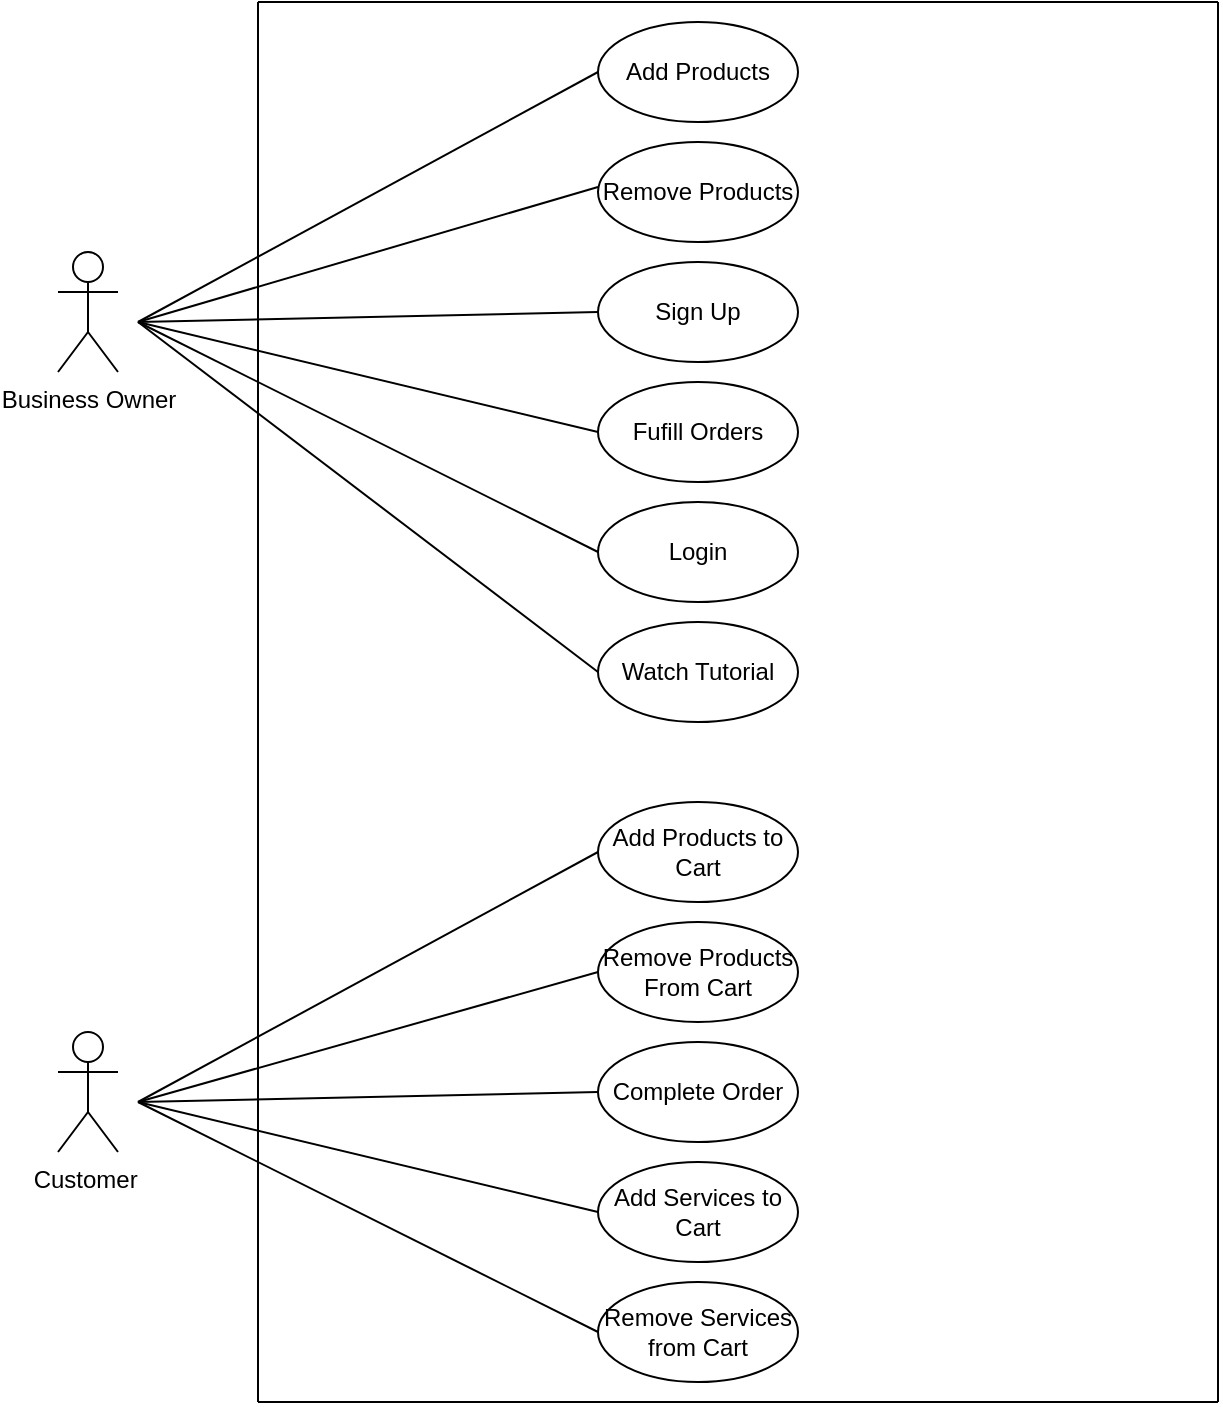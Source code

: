 <mxfile version="14.6.6" type="github">
  <diagram id="yY90U4RdEbYdxf410obB" name="Page-1">
    <mxGraphModel dx="1306" dy="664" grid="1" gridSize="10" guides="1" tooltips="1" connect="1" arrows="1" fold="1" page="1" pageScale="1" pageWidth="850" pageHeight="1100" math="0" shadow="0">
      <root>
        <mxCell id="0" />
        <mxCell id="1" parent="0" />
        <mxCell id="WH1sUQ4tS5VsA4-MWuWP-1" value="Business Owner" style="shape=umlActor;verticalLabelPosition=bottom;verticalAlign=top;html=1;outlineConnect=0;" vertex="1" parent="1">
          <mxGeometry x="140" y="305" width="30" height="60" as="geometry" />
        </mxCell>
        <mxCell id="WH1sUQ4tS5VsA4-MWuWP-2" value="Customer&amp;nbsp;" style="shape=umlActor;verticalLabelPosition=bottom;verticalAlign=top;html=1;outlineConnect=0;" vertex="1" parent="1">
          <mxGeometry x="140" y="695" width="30" height="60" as="geometry" />
        </mxCell>
        <mxCell id="WH1sUQ4tS5VsA4-MWuWP-5" value="" style="endArrow=none;html=1;" edge="1" parent="1">
          <mxGeometry width="50" height="50" relative="1" as="geometry">
            <mxPoint x="240" y="880" as="sourcePoint" />
            <mxPoint x="240" y="180" as="targetPoint" />
          </mxGeometry>
        </mxCell>
        <mxCell id="WH1sUQ4tS5VsA4-MWuWP-6" value="" style="endArrow=none;html=1;" edge="1" parent="1">
          <mxGeometry width="50" height="50" relative="1" as="geometry">
            <mxPoint x="240" y="880" as="sourcePoint" />
            <mxPoint x="720" y="880" as="targetPoint" />
          </mxGeometry>
        </mxCell>
        <mxCell id="WH1sUQ4tS5VsA4-MWuWP-7" value="" style="endArrow=none;html=1;" edge="1" parent="1">
          <mxGeometry width="50" height="50" relative="1" as="geometry">
            <mxPoint x="720" y="880" as="sourcePoint" />
            <mxPoint x="720" y="180" as="targetPoint" />
          </mxGeometry>
        </mxCell>
        <mxCell id="WH1sUQ4tS5VsA4-MWuWP-8" value="" style="endArrow=none;html=1;" edge="1" parent="1">
          <mxGeometry width="50" height="50" relative="1" as="geometry">
            <mxPoint x="240" y="180" as="sourcePoint" />
            <mxPoint x="720" y="180" as="targetPoint" />
          </mxGeometry>
        </mxCell>
        <mxCell id="WH1sUQ4tS5VsA4-MWuWP-9" value="Sign Up" style="ellipse;whiteSpace=wrap;html=1;" vertex="1" parent="1">
          <mxGeometry x="410" y="310" width="100" height="50" as="geometry" />
        </mxCell>
        <mxCell id="WH1sUQ4tS5VsA4-MWuWP-10" value="Add Products" style="ellipse;whiteSpace=wrap;html=1;" vertex="1" parent="1">
          <mxGeometry x="410" y="190" width="100" height="50" as="geometry" />
        </mxCell>
        <mxCell id="WH1sUQ4tS5VsA4-MWuWP-11" value="Login" style="ellipse;whiteSpace=wrap;html=1;" vertex="1" parent="1">
          <mxGeometry x="410" y="430" width="100" height="50" as="geometry" />
        </mxCell>
        <mxCell id="WH1sUQ4tS5VsA4-MWuWP-12" value="Remove Products" style="ellipse;whiteSpace=wrap;html=1;" vertex="1" parent="1">
          <mxGeometry x="410" y="250" width="100" height="50" as="geometry" />
        </mxCell>
        <mxCell id="WH1sUQ4tS5VsA4-MWuWP-13" value="Fufill Orders" style="ellipse;whiteSpace=wrap;html=1;" vertex="1" parent="1">
          <mxGeometry x="410" y="370" width="100" height="50" as="geometry" />
        </mxCell>
        <mxCell id="WH1sUQ4tS5VsA4-MWuWP-14" value="Watch Tutorial" style="ellipse;whiteSpace=wrap;html=1;" vertex="1" parent="1">
          <mxGeometry x="410" y="490" width="100" height="50" as="geometry" />
        </mxCell>
        <mxCell id="WH1sUQ4tS5VsA4-MWuWP-15" value="" style="endArrow=none;html=1;entryX=0;entryY=0.5;entryDx=0;entryDy=0;" edge="1" parent="1" target="WH1sUQ4tS5VsA4-MWuWP-10">
          <mxGeometry width="50" height="50" relative="1" as="geometry">
            <mxPoint x="180" y="340" as="sourcePoint" />
            <mxPoint x="450" y="370" as="targetPoint" />
          </mxGeometry>
        </mxCell>
        <mxCell id="WH1sUQ4tS5VsA4-MWuWP-16" value="" style="endArrow=none;html=1;entryX=0;entryY=0.5;entryDx=0;entryDy=0;" edge="1" parent="1">
          <mxGeometry width="50" height="50" relative="1" as="geometry">
            <mxPoint x="180" y="340" as="sourcePoint" />
            <mxPoint x="410" y="272.5" as="targetPoint" />
          </mxGeometry>
        </mxCell>
        <mxCell id="WH1sUQ4tS5VsA4-MWuWP-17" value="" style="endArrow=none;html=1;entryX=0;entryY=0.5;entryDx=0;entryDy=0;" edge="1" parent="1" target="WH1sUQ4tS5VsA4-MWuWP-9">
          <mxGeometry width="50" height="50" relative="1" as="geometry">
            <mxPoint x="180" y="340" as="sourcePoint" />
            <mxPoint x="550" y="312.5" as="targetPoint" />
          </mxGeometry>
        </mxCell>
        <mxCell id="WH1sUQ4tS5VsA4-MWuWP-18" value="" style="endArrow=none;html=1;entryX=0;entryY=0.5;entryDx=0;entryDy=0;" edge="1" parent="1" target="WH1sUQ4tS5VsA4-MWuWP-13">
          <mxGeometry width="50" height="50" relative="1" as="geometry">
            <mxPoint x="180" y="340" as="sourcePoint" />
            <mxPoint x="590" y="352.5" as="targetPoint" />
          </mxGeometry>
        </mxCell>
        <mxCell id="WH1sUQ4tS5VsA4-MWuWP-19" value="" style="endArrow=none;html=1;entryX=0;entryY=0.5;entryDx=0;entryDy=0;" edge="1" parent="1" target="WH1sUQ4tS5VsA4-MWuWP-11">
          <mxGeometry width="50" height="50" relative="1" as="geometry">
            <mxPoint x="180" y="340" as="sourcePoint" />
            <mxPoint x="550" y="402.5" as="targetPoint" />
          </mxGeometry>
        </mxCell>
        <mxCell id="WH1sUQ4tS5VsA4-MWuWP-20" value="" style="endArrow=none;html=1;entryX=0;entryY=0.5;entryDx=0;entryDy=0;" edge="1" parent="1" target="WH1sUQ4tS5VsA4-MWuWP-14">
          <mxGeometry width="50" height="50" relative="1" as="geometry">
            <mxPoint x="180" y="340" as="sourcePoint" />
            <mxPoint x="550" y="472.5" as="targetPoint" />
          </mxGeometry>
        </mxCell>
        <mxCell id="WH1sUQ4tS5VsA4-MWuWP-21" value="Add Products to Cart" style="ellipse;whiteSpace=wrap;html=1;" vertex="1" parent="1">
          <mxGeometry x="410" y="580" width="100" height="50" as="geometry" />
        </mxCell>
        <mxCell id="WH1sUQ4tS5VsA4-MWuWP-22" value="Remove Products From Cart" style="ellipse;whiteSpace=wrap;html=1;" vertex="1" parent="1">
          <mxGeometry x="410" y="640" width="100" height="50" as="geometry" />
        </mxCell>
        <mxCell id="WH1sUQ4tS5VsA4-MWuWP-23" value="Complete Order" style="ellipse;whiteSpace=wrap;html=1;" vertex="1" parent="1">
          <mxGeometry x="410" y="700" width="100" height="50" as="geometry" />
        </mxCell>
        <mxCell id="WH1sUQ4tS5VsA4-MWuWP-24" value="Add Services to Cart" style="ellipse;whiteSpace=wrap;html=1;" vertex="1" parent="1">
          <mxGeometry x="410" y="760" width="100" height="50" as="geometry" />
        </mxCell>
        <mxCell id="WH1sUQ4tS5VsA4-MWuWP-25" value="Remove Services from Cart" style="ellipse;whiteSpace=wrap;html=1;" vertex="1" parent="1">
          <mxGeometry x="410" y="820" width="100" height="50" as="geometry" />
        </mxCell>
        <mxCell id="WH1sUQ4tS5VsA4-MWuWP-27" value="" style="endArrow=none;html=1;entryX=0;entryY=0.5;entryDx=0;entryDy=0;" edge="1" parent="1" target="WH1sUQ4tS5VsA4-MWuWP-21">
          <mxGeometry width="50" height="50" relative="1" as="geometry">
            <mxPoint x="180" y="730" as="sourcePoint" />
            <mxPoint x="550" y="560" as="targetPoint" />
          </mxGeometry>
        </mxCell>
        <mxCell id="WH1sUQ4tS5VsA4-MWuWP-28" value="" style="endArrow=none;html=1;entryX=0;entryY=0.5;entryDx=0;entryDy=0;" edge="1" parent="1" target="WH1sUQ4tS5VsA4-MWuWP-22">
          <mxGeometry width="50" height="50" relative="1" as="geometry">
            <mxPoint x="180" y="730" as="sourcePoint" />
            <mxPoint x="430" y="725" as="targetPoint" />
          </mxGeometry>
        </mxCell>
        <mxCell id="WH1sUQ4tS5VsA4-MWuWP-29" value="" style="endArrow=none;html=1;entryX=0;entryY=0.5;entryDx=0;entryDy=0;" edge="1" parent="1" target="WH1sUQ4tS5VsA4-MWuWP-23">
          <mxGeometry width="50" height="50" relative="1" as="geometry">
            <mxPoint x="180" y="730" as="sourcePoint" />
            <mxPoint x="550" y="695" as="targetPoint" />
          </mxGeometry>
        </mxCell>
        <mxCell id="WH1sUQ4tS5VsA4-MWuWP-30" value="" style="endArrow=none;html=1;entryX=0;entryY=0.5;entryDx=0;entryDy=0;" edge="1" parent="1" target="WH1sUQ4tS5VsA4-MWuWP-24">
          <mxGeometry width="50" height="50" relative="1" as="geometry">
            <mxPoint x="180" y="730" as="sourcePoint" />
            <mxPoint x="420" y="755" as="targetPoint" />
          </mxGeometry>
        </mxCell>
        <mxCell id="WH1sUQ4tS5VsA4-MWuWP-31" value="" style="endArrow=none;html=1;entryX=0;entryY=0.5;entryDx=0;entryDy=0;" edge="1" parent="1" target="WH1sUQ4tS5VsA4-MWuWP-25">
          <mxGeometry width="50" height="50" relative="1" as="geometry">
            <mxPoint x="180" y="730" as="sourcePoint" />
            <mxPoint x="380" y="765" as="targetPoint" />
          </mxGeometry>
        </mxCell>
      </root>
    </mxGraphModel>
  </diagram>
</mxfile>
